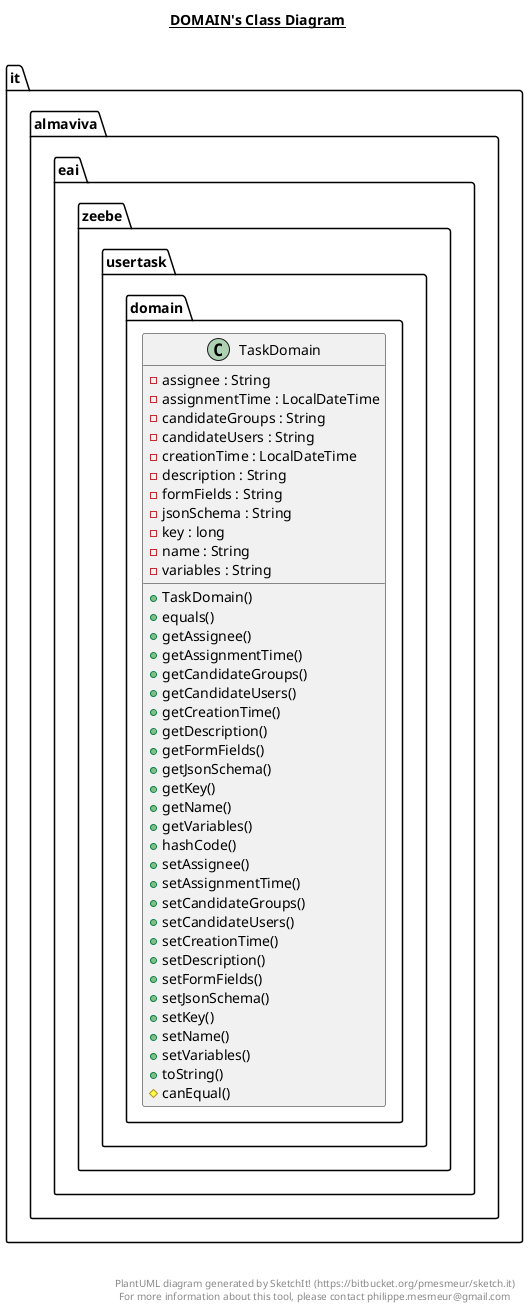 @startuml

title __DOMAIN's Class Diagram__\n

  namespace it.almaviva.eai.zeebe.usertask.domain {
    class it.almaviva.eai.zeebe.usertask.domain.TaskDomain {
        - assignee : String
        - assignmentTime : LocalDateTime
        - candidateGroups : String
        - candidateUsers : String
        - creationTime : LocalDateTime
        - description : String
        - formFields : String
        - jsonSchema : String
        - key : long
        - name : String
        - variables : String
        + TaskDomain()
        + equals()
        + getAssignee()
        + getAssignmentTime()
        + getCandidateGroups()
        + getCandidateUsers()
        + getCreationTime()
        + getDescription()
        + getFormFields()
        + getJsonSchema()
        + getKey()
        + getName()
        + getVariables()
        + hashCode()
        + setAssignee()
        + setAssignmentTime()
        + setCandidateGroups()
        + setCandidateUsers()
        + setCreationTime()
        + setDescription()
        + setFormFields()
        + setJsonSchema()
        + setKey()
        + setName()
        + setVariables()
        + toString()
        # canEqual()
    }
  }
  



right footer


PlantUML diagram generated by SketchIt! (https://bitbucket.org/pmesmeur/sketch.it)
For more information about this tool, please contact philippe.mesmeur@gmail.com
endfooter

@enduml
